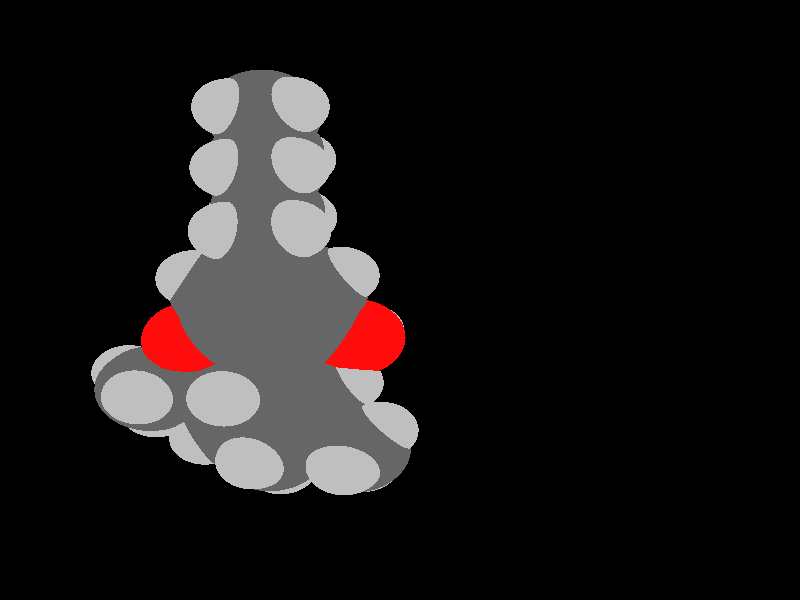 global_settings {
	ambient_light rgb <0.200000002980232, 0.200000002980232, 0.200000002980232>
	max_trace_level 15
}

background { color rgb <0,0,0> }

camera {
	perspective
	location <4.03035666608032, -11.6563645045872, 30.4930059854949>
	angle 40
	up <0.995504288556445, 0.032744818998703, -0.0888762527026704>
	right <0.0105620981314346, -0.970865703790937, -0.239391368444208> * 1
	direction <-0.0941257326600367, 0.237376414227006, -0.966846825727809> }

light_source {
	<71.2819356939319, -88.3767958414204, 63.586181081184>
	color rgb <1, 1, 1>
	fade_distance 178.332257317626
	fade_power 0
	spotlight
	area_light <20, 0, 0>, <0, 0, 20>, 20, 20
	circular
	orient
	point_at <-71.2819356939319, 88.3767958414204, -63.586181081184>
}

light_source {
	<57.1858446473407, 81.8814480672886, -31.5758386006139>
	color rgb <0.300000011920929, 0.300000011920929, 0.300000011920929> shadowless
	fade_distance 178.332257317626
	fade_power 0
	parallel
	point_at <-57.1858446473407, -81.8814480672886, 31.5758386006139>
}

#default {
	finish {ambient 0.5 diffuse 1 specular 0.2 roughness .01 metallic 1}
}

union {
cylinder {
	<-2.075, -0.289, -0.506>, 	<-1.3575, -0.308, -0.292>, 0.075
	pigment { rgbt <0.400000005960464, 0.400000005960464, 0.400000005960464, 0> }
}
cylinder {
	<-1.3575, -0.308, -0.292>, 	<-0.64, -0.327, -0.078>, 0.075
	pigment { rgbt <0.400000005960464, 0.400000005960464, 0.400000005960464, 0> }
}
cylinder {
	<-2.075, -0.289, -0.506>, 	<-2.4245, 0.2915, -0.149>, 0.075
	pigment { rgbt <0.400000005960464, 0.400000005960464, 0.400000005960464, 0> }
}
cylinder {
	<-2.4245, 0.2915, -0.149>, 	<-2.774, 0.872, 0.208>, 0.075
	pigment { rgbt <0.400000005960464, 0.400000005960464, 0.400000005960464, 0> }
}
cylinder {
	<-2.075, -0.289, -0.506>, 	<-2.4495, -0.9215, -0.3755>, 0.075
	pigment { rgbt <0.400000005960464, 0.400000005960464, 0.400000005960464, 0> }
}
cylinder {
	<-2.4495, -0.9215, -0.3755>, 	<-2.824, -1.554, -0.245>, 0.075
	pigment { rgbt <0.400000005960464, 0.400000005960464, 0.400000005960464, 0> }
}
cylinder {
	<-2.075, -0.289, -0.506>, 	<-2.0945664426981, -0.172824246480028, -1.16208728172069>, 0.075
	pigment { rgbt <0.400000005960464, 0.400000005960464, 0.400000005960464, 0> }
}
cylinder {
	<-2.0945664426981, -0.172824246480028, -1.16208728172069>, 	<-2.107, -0.099, -1.579>, 0.075
	pigment { rgbt <0.75, 0.75, 0.75, 0> }
}
cylinder {
	<-2.774, 0.872, 0.208>, 	<-2.3815, 1.5085, 0.056>, 0.075
	pigment { rgbt <0.400000005960464, 0.400000005960464, 0.400000005960464, 0> }
}
cylinder {
	<-2.3815, 1.5085, 0.056>, 	<-1.989, 2.145, -0.096>, 0.075
	pigment { rgbt <0.400000005960464, 0.400000005960464, 0.400000005960464, 0> }
}
cylinder {
	<-2.774, 0.872, 0.208>, 	<-3.494, 0.8995, -0.042>, 0.075
	pigment { rgbt <0.400000005960464, 0.400000005960464, 0.400000005960464, 0> }
}
cylinder {
	<-3.494, 0.8995, -0.042>, 	<-4.214, 0.927, -0.292>, 0.075
	pigment { rgbt <0.400000005960464, 0.400000005960464, 0.400000005960464, 0> }
}
cylinder {
	<-2.774, 0.872, 0.208>, 	<-2.77216558704168, 0.761935222500755, 0.865331310064937>, 0.075
	pigment { rgbt <0.400000005960464, 0.400000005960464, 0.400000005960464, 0> }
}
cylinder {
	<-2.77216558704168, 0.761935222500755, 0.865331310064937>, 	<-2.771, 0.692, 1.283>, 0.075
	pigment { rgbt <0.75, 0.75, 0.75, 0> }
}
cylinder {
	<1.31323405699857, 0.896262623110123, 0.769905090798629>, 	<0.644234056998566, 0.918762623110123, 0.578405090798629>, 0.075
	pigment { rgbt <0.400000005960464, 0.400000005960464, 0.400000005960464, 0> }
}
cylinder {
	<1.30276594300143, 0.671737376889877, 0.780094909201371>, 	<0.633765943001434, 0.694237376889877, 0.588594909201371>, 0.075
	pigment { rgbt <0.400000005960464, 0.400000005960464, 0.400000005960464, 0> }
}
cylinder {
	<0.644234056998566, 0.918762623110123, 0.578405090798629>, 	<-0.0247659430014344, 0.941262623110123, 0.386905090798629>, 0.075
	pigment { rgbt <0.400000005960464, 0.400000005960464, 0.400000005960464, 0> }
}
cylinder {
	<0.633765943001434, 0.694237376889877, 0.588594909201371>, 	<-0.0352340569985656, 0.716737376889877, 0.397094909201371>, 0.075
	pigment { rgbt <0.400000005960464, 0.400000005960464, 0.400000005960464, 0> }
}
cylinder {
	<1.308, 0.784, 0.775>, 	<1.6635, 0.1945, 0.7365>, 0.075
	pigment { rgbt <0.400000005960464, 0.400000005960464, 0.400000005960464, 0> }
}
cylinder {
	<1.6635, 0.1945, 0.7365>, 	<2.019, -0.395, 0.698>, 0.075
	pigment { rgbt <0.400000005960464, 0.400000005960464, 0.400000005960464, 0> }
}
cylinder {
	<1.308, 0.784, 0.775>, 	<1.60442683712648, 1.33275711996968, 0.996095223559214>, 0.075
	pigment { rgbt <0.400000005960464, 0.400000005960464, 0.400000005960464, 0> }
}
cylinder {
	<1.60442683712648, 1.33275711996968, 0.996095223559214>, 	<1.792, 1.68, 1.136>, 0.075
	pigment { rgbt <0.75, 0.75, 0.75, 0> }
}
cylinder {
	<1.409, -1.545, 0.236>, 	<0.7435, -1.528, 0.042>, 0.075
	pigment { rgbt <0.400000005960464, 0.400000005960464, 0.400000005960464, 0> }
}
cylinder {
	<0.7435, -1.528, 0.042>, 	<0.078, -1.511, -0.152>, 0.075
	pigment { rgbt <0.400000005960464, 0.400000005960464, 0.400000005960464, 0> }
}
cylinder {
	<1.50802786239748, -1.59834419428154, 0.238032093855648>, 	<1.81302786239748, -1.02334419428154, 0.469032093855648>, 0.075
	pigment { rgbt <0.400000005960464, 0.400000005960464, 0.400000005960464, 0> }
}
cylinder {
	<1.30997213760252, -1.49165580571846, 0.233967906144352>, 	<1.61497213760252, -0.916655805718457, 0.464967906144352>, 0.075
	pigment { rgbt <0.400000005960464, 0.400000005960464, 0.400000005960464, 0> }
}
cylinder {
	<1.81302786239748, -1.02334419428154, 0.469032093855648>, 	<2.11802786239748, -0.448344194281543, 0.700032093855648>, 0.075
	pigment { rgbt <0.400000005960464, 0.400000005960464, 0.400000005960464, 0> }
}
cylinder {
	<1.61497213760252, -0.916655805718457, 0.464967906144352>, 	<1.91997213760252, -0.341655805718457, 0.695967906144352>, 0.075
	pigment { rgbt <0.400000005960464, 0.400000005960464, 0.400000005960464, 0> }
}
cylinder {
	<1.409, -1.545, 0.236>, 	<1.75076808534403, -2.11032606231638, 0.200475718727682>, 0.075
	pigment { rgbt <0.400000005960464, 0.400000005960464, 0.400000005960464, 0> }
}
cylinder {
	<1.75076808534403, -2.11032606231638, 0.200475718727682>, 	<1.967, -2.468, 0.178>, 0.075
	pigment { rgbt <0.75, 0.75, 0.75, 0> }
}
cylinder {
	<3.466, -0.429, 1.119>, 	<2.7425, -0.412, 0.9085>, 0.075
	pigment { rgbt <0.400000005960464, 0.400000005960464, 0.400000005960464, 0> }
}
cylinder {
	<2.7425, -0.412, 0.9085>, 	<2.019, -0.395, 0.698>, 0.075
	pigment { rgbt <0.400000005960464, 0.400000005960464, 0.400000005960464, 0> }
}
cylinder {
	<3.466, -0.429, 1.119>, 	<3.9105, -0.27, 0.517>, 0.075
	pigment { rgbt <0.400000005960464, 0.400000005960464, 0.400000005960464, 0> }
}
cylinder {
	<3.9105, -0.27, 0.517>, 	<4.355, -0.111, -0.085>, 0.075
	pigment { rgbt <0.400000005960464, 0.400000005960464, 0.400000005960464, 0> }
}
cylinder {
	<3.466, -0.429, 1.119>, 	<3.56872086296765, 0.0240723777323141, 1.59714115976609>, 0.075
	pigment { rgbt <0.400000005960464, 0.400000005960464, 0.400000005960464, 0> }
}
cylinder {
	<3.56872086296765, 0.0240723777323141, 1.59714115976609>, 	<3.634, 0.312, 1.901>, 0.075
	pigment { rgbt <0.75, 0.75, 0.75, 0> }
}
cylinder {
	<3.466, -0.429, 1.119>, 	<3.61579642568086, -1.03552267051188, 1.35194872728329>, 0.075
	pigment { rgbt <0.400000005960464, 0.400000005960464, 0.400000005960464, 0> }
}
cylinder {
	<3.61579642568086, -1.03552267051188, 1.35194872728329>, 	<3.711, -1.421, 1.5>, 0.075
	pigment { rgbt <0.75, 0.75, 0.75, 0> }
}
cylinder {
	<4.355, -0.111, -0.085>, 	<5.0895, -0.128, 0.129>, 0.075
	pigment { rgbt <0.400000005960464, 0.400000005960464, 0.400000005960464, 0> }
}
cylinder {
	<5.0895, -0.128, 0.129>, 	<5.824, -0.145, 0.343>, 0.075
	pigment { rgbt <0.400000005960464, 0.400000005960464, 0.400000005960464, 0> }
}
cylinder {
	<4.355, -0.111, -0.085>, 	<4.20519483664644, 0.495558049170344, -0.317350865609608>, 0.075
	pigment { rgbt <0.400000005960464, 0.400000005960464, 0.400000005960464, 0> }
}
cylinder {
	<4.20519483664644, 0.495558049170344, -0.317350865609608>, 	<4.11, 0.881, -0.465>, 0.075
	pigment { rgbt <0.75, 0.75, 0.75, 0> }
}
cylinder {
	<4.355, -0.111, -0.085>, 	<4.25226681835863, -0.564126711882464, -0.562586993225647>, 0.075
	pigment { rgbt <0.400000005960464, 0.400000005960464, 0.400000005960464, 0> }
}
cylinder {
	<4.25226681835863, -0.564126711882464, -0.562586993225647>, 	<4.187, -0.852, -0.866>, 0.075
	pigment { rgbt <0.75, 0.75, 0.75, 0> }
}
cylinder {
	<5.824, -0.145, 0.343>, 	<6.2685, 0.0135, -0.259>, 0.075
	pigment { rgbt <0.400000005960464, 0.400000005960464, 0.400000005960464, 0> }
}
cylinder {
	<6.2685, 0.0135, -0.259>, 	<6.713, 0.172, -0.861>, 0.075
	pigment { rgbt <0.400000005960464, 0.400000005960464, 0.400000005960464, 0> }
}
cylinder {
	<5.824, -0.145, 0.343>, 	<5.97319930981745, -0.751580800569292, 0.575359580863237>, 0.075
	pigment { rgbt <0.400000005960464, 0.400000005960464, 0.400000005960464, 0> }
}
cylinder {
	<5.97319930981745, -0.751580800569292, 0.575359580863237>, 	<6.068, -1.137, 0.723>, 0.075
	pigment { rgbt <0.75, 0.75, 0.75, 0> }
}
cylinder {
	<5.824, -0.145, 0.343>, 	<5.92673318164137, 0.308126711882464, 0.820586993225647>, 0.075
	pigment { rgbt <0.400000005960464, 0.400000005960464, 0.400000005960464, 0> }
}
cylinder {
	<5.92673318164137, 0.308126711882464, 0.820586993225647>, 	<5.992, 0.596, 1.124>, 0.075
	pigment { rgbt <0.75, 0.75, 0.75, 0> }
}
cylinder {
	<6.713, 0.172, -0.861>, 	<7.447, 0.155, -0.6475>, 0.075
	pigment { rgbt <0.400000005960464, 0.400000005960464, 0.400000005960464, 0> }
}
cylinder {
	<7.447, 0.155, -0.6475>, 	<8.181, 0.138, -0.434>, 0.075
	pigment { rgbt <0.400000005960464, 0.400000005960464, 0.400000005960464, 0> }
}
cylinder {
	<6.713, 0.172, -0.861>, 	<6.56320357431914, 0.778522670511882, -1.09394872728329>, 0.075
	pigment { rgbt <0.400000005960464, 0.400000005960464, 0.400000005960464, 0> }
}
cylinder {
	<6.56320357431914, 0.778522670511882, -1.09394872728329>, 	<6.468, 1.164, -1.242>, 0.075
	pigment { rgbt <0.75, 0.75, 0.75, 0> }
}
cylinder {
	<6.713, 0.172, -0.861>, 	<6.60967037197336, -0.281060676732179, -1.33912881134219>, 0.075
	pigment { rgbt <0.400000005960464, 0.400000005960464, 0.400000005960464, 0> }
}
cylinder {
	<6.60967037197336, -0.281060676732179, -1.33912881134219>, 	<6.544, -0.569, -1.643>, 0.075
	pigment { rgbt <0.75, 0.75, 0.75, 0> }
}
cylinder {
	<-2.71, 3.354, 0.503>, 	<-2.3495, 2.7495, 0.2035>, 0.075
	pigment { rgbt <0.400000005960464, 0.400000005960464, 0.400000005960464, 0> }
}
cylinder {
	<-2.3495, 2.7495, 0.2035>, 	<-1.989, 2.145, -0.096>, 0.075
	pigment { rgbt <0.400000005960464, 0.400000005960464, 0.400000005960464, 0> }
}
cylinder {
	<-2.71, 3.354, 0.503>, 	<-3.31960239762692, 3.40291493662001, 0.237636468836425>, 0.075
	pigment { rgbt <0.400000005960464, 0.400000005960464, 0.400000005960464, 0> }
}
cylinder {
	<-3.31960239762692, 3.40291493662001, 0.237636468836425>, 	<-3.707, 3.434, 0.069>, 0.075
	pigment { rgbt <0.75, 0.75, 0.75, 0> }
}
cylinder {
	<-2.71, 3.354, 0.503>, 	<-2.36394875134576, 3.90792655703312, 0.368492447519552>, 0.075
	pigment { rgbt <0.400000005960464, 0.400000005960464, 0.400000005960464, 0> }
}
cylinder {
	<-2.36394875134576, 3.90792655703312, 0.368492447519552>, 	<-2.144, 4.26, 0.283>, 0.075
	pigment { rgbt <0.75, 0.75, 0.75, 0> }
}
cylinder {
	<-2.71, 3.354, 0.503>, 	<-2.76013882870808, 3.27818030780729, 1.16336506103327>, 0.075
	pigment { rgbt <0.400000005960464, 0.400000005960464, 0.400000005960464, 0> }
}
cylinder {
	<-2.76013882870808, 3.27818030780729, 1.16336506103327>, 	<-2.792, 3.23, 1.583>, 0.075
	pigment { rgbt <0.75, 0.75, 0.75, 0> }
}
cylinder {
	<-1.85, 2.32, -1.609>, 	<-1.9195, 2.2325, -0.8525>, 0.075
	pigment { rgbt <0.400000005960464, 0.400000005960464, 0.400000005960464, 0> }
}
cylinder {
	<-1.9195, 2.2325, -0.8525>, 	<-1.989, 2.145, -0.096>, 0.075
	pigment { rgbt <0.400000005960464, 0.400000005960464, 0.400000005960464, 0> }
}
cylinder {
	<-1.85, 2.32, -1.609>, 	<-1.52774749546945, 1.79595750212014, -1.86521214307078>, 0.075
	pigment { rgbt <0.400000005960464, 0.400000005960464, 0.400000005960464, 0> }
}
cylinder {
	<-1.52774749546945, 1.79595750212014, -1.86521214307078>, 	<-1.323, 1.463, -2.028>, 0.075
	pigment { rgbt <0.75, 0.75, 0.75, 0> }
}
cylinder {
	<-1.85, 2.32, -1.609>, 	<-1.50694655623454, 2.87646815298853, -1.73802723107756>, 0.075
	pigment { rgbt <0.400000005960464, 0.400000005960464, 0.400000005960464, 0> }
}
cylinder {
	<-1.50694655623454, 2.87646815298853, -1.73802723107756>, 	<-1.289, 3.23, -1.82>, 0.075
	pigment { rgbt <0.75, 0.75, 0.75, 0> }
}
cylinder {
	<-1.85, 2.32, -1.609>, 	<-2.45588735771263, 2.36402007038881, -1.88412543993006>, 0.075
	pigment { rgbt <0.400000005960464, 0.400000005960464, 0.400000005960464, 0> }
}
cylinder {
	<-2.45588735771263, 2.36402007038881, -1.88412543993006>, 	<-2.841, 2.392, -2.059>, 0.075
	pigment { rgbt <0.75, 0.75, 0.75, 0> }
}
cylinder {
	<-4.753, -2.885, 0.283>, 	<-4.4205, -2.2175, 0.1745>, 0.075
	pigment { rgbt <0.400000005960464, 0.400000005960464, 0.400000005960464, 0> }
}
cylinder {
	<-4.4205, -2.2175, 0.1745>, 	<-4.088, -1.55, 0.066>, 0.075
	pigment { rgbt <0.400000005960464, 0.400000005960464, 0.400000005960464, 0> }
}
cylinder {
	<-4.753, -2.885, 0.283>, 	<-4.30730988842472, -3.37287477234166, 0.192516959515581>, 0.075
	pigment { rgbt <0.400000005960464, 0.400000005960464, 0.400000005960464, 0> }
}
cylinder {
	<-4.30730988842472, -3.37287477234166, 0.192516959515581>, 	<-4.024, -3.683, 0.135>, 0.075
	pigment { rgbt <0.75, 0.75, 0.75, 0> }
}
cylinder {
	<-4.753, -2.885, 0.283>, 	<-5.25255033911579, -2.95776192209887, -0.152348643146198>, 0.075
	pigment { rgbt <0.400000005960464, 0.400000005960464, 0.400000005960464, 0> }
}
cylinder {
	<-5.25255033911579, -2.95776192209887, -0.152348643146198>, 	<-5.57, -3.004, -0.429>, 0.075
	pigment { rgbt <0.75, 0.75, 0.75, 0> }
}
cylinder {
	<-4.753, -2.885, 0.283>, 	<-4.99272691006595, -2.91557741199821, 0.903721463563614>, 0.075
	pigment { rgbt <0.400000005960464, 0.400000005960464, 0.400000005960464, 0> }
}
cylinder {
	<-4.99272691006595, -2.91557741199821, 0.903721463563614>, 	<-5.145, -2.935, 1.298>, 0.075
	pigment { rgbt <0.75, 0.75, 0.75, 0> }
}
cylinder {
	<8.181, 0.138, -0.434>, 	<8.33079642568086, -0.468522670511882, -0.201051272716707>, 0.075
	pigment { rgbt <0.400000005960464, 0.400000005960464, 0.400000005960464, 0> }
}
cylinder {
	<8.33079642568086, -0.468522670511882, -0.201051272716707>, 	<8.426, -0.854, -0.053>, 0.075
	pigment { rgbt <0.75, 0.75, 0.75, 0> }
}
cylinder {
	<8.181, 0.138, -0.434>, 	<8.28432962802664, 0.591060676732179, 0.0441288113421913>, 0.075
	pigment { rgbt <0.400000005960464, 0.400000005960464, 0.400000005960464, 0> }
}
cylinder {
	<8.28432962802664, 0.591060676732179, 0.0441288113421913>, 	<8.35, 0.879, 0.348>, 0.075
	pigment { rgbt <0.75, 0.75, 0.75, 0> }
}
cylinder {
	<8.181, 0.138, -0.434>, 	<8.56863806856455, 0.276180131696513, -0.958595367237203>, 0.075
	pigment { rgbt <0.400000005960464, 0.400000005960464, 0.400000005960464, 0> }
}
cylinder {
	<8.56863806856455, 0.276180131696513, -0.958595367237203>, 	<8.815, 0.364, -1.292>, 0.075
	pigment { rgbt <0.75, 0.75, 0.75, 0> }
}
cylinder {
	<-0.386, -2.808, -1.55>, 	<-0.441510664022395, -2.74042180032056, -1.17107938036887>, 0.075
	pigment { rgbt <0.75, 0.75, 0.75, 0> }
}
cylinder {
	<-0.441510664022395, -2.74042180032056, -1.17107938036887>, 	<-0.524, -2.64, -0.608>, 0.075
	pigment { rgbt <1, 0.0500000007450581, 0.0500000007450581, 0> }
}
cylinder {
	<0.174076514061219, -1.45254923929226, -0.155010318675867>, 	<-0.184923485938781, -0.860549239292255, -0.118010318675867>, 0.075
	pigment { rgbt <0.400000005960464, 0.400000005960464, 0.400000005960464, 0> }
}
cylinder {
	<-0.0180765140612194, -1.56945076070774, -0.148989681324133>, 	<-0.377076514061219, -0.977450760707745, -0.111989681324133>, 0.075
	pigment { rgbt <0.400000005960464, 0.400000005960464, 0.400000005960464, 0> }
}
cylinder {
	<-0.184923485938781, -0.860549239292255, -0.118010318675867>, 	<-0.543923485938781, -0.268549239292255, -0.0810103186758667>, 0.075
	pigment { rgbt <0.400000005960464, 0.400000005960464, 0.400000005960464, 0> }
}
cylinder {
	<-0.377076514061219, -0.977450760707745, -0.111989681324133>, 	<-0.736076514061219, -0.385450760707745, -0.0749896813241333>, 0.075
	pigment { rgbt <0.400000005960464, 0.400000005960464, 0.400000005960464, 0> }
}
cylinder {
	<0.078, -1.511, -0.152>, 	<-0.234966421781351, -2.09794201028429, -0.389064266332718>, 0.075
	pigment { rgbt <0.400000005960464, 0.400000005960464, 0.400000005960464, 0> }
}
cylinder {
	<-0.234966421781351, -2.09794201028429, -0.389064266332718>, 	<-0.524, -2.64, -0.608>, 0.075
	pigment { rgbt <1, 0.0500000007450581, 0.0500000007450581, 0> }
}
cylinder {
	<-4.214, 0.927, -0.292>, 	<-4.574, 0.3015, -0.0335>, 0.075
	pigment { rgbt <0.400000005960464, 0.400000005960464, 0.400000005960464, 0> }
}
cylinder {
	<-4.574, 0.3015, -0.0335>, 	<-4.934, -0.324, 0.225>, 0.075
	pigment { rgbt <0.400000005960464, 0.400000005960464, 0.400000005960464, 0> }
}
cylinder {
	<-4.214, 0.927, -0.292>, 	<-4.22195023591677, 0.933727122698801, -0.957985147181323>, 0.075
	pigment { rgbt <0.400000005960464, 0.400000005960464, 0.400000005960464, 0> }
}
cylinder {
	<-4.22195023591677, 0.933727122698801, -0.957985147181323>, 	<-4.227, 0.938, -1.381>, 0.075
	pigment { rgbt <0.75, 0.75, 0.75, 0> }
}
cylinder {
	<-4.214, 0.927, -0.292>, 	<-4.51422055625082, 1.47363376229783, -0.0565928428583183>, 0.075
	pigment { rgbt <0.400000005960464, 0.400000005960464, 0.400000005960464, 0> }
}
cylinder {
	<-4.51422055625082, 1.47363376229783, -0.0565928428583183>, 	<-4.705, 1.821, 0.093>, 0.075
	pigment { rgbt <0.75, 0.75, 0.75, 0> }
}
cylinder {
	<-4.934, -0.324, 0.225>, 	<-4.511, -0.937, 0.1455>, 0.075
	pigment { rgbt <0.400000005960464, 0.400000005960464, 0.400000005960464, 0> }
}
cylinder {
	<-4.511, -0.937, 0.1455>, 	<-4.088, -1.55, 0.066>, 0.075
	pigment { rgbt <0.400000005960464, 0.400000005960464, 0.400000005960464, 0> }
}
cylinder {
	<-4.934, -0.324, 0.225>, 	<-5.50139774018372, -0.405318857159951, -0.11556092810596>, 0.075
	pigment { rgbt <0.400000005960464, 0.400000005960464, 0.400000005960464, 0> }
}
cylinder {
	<-5.50139774018372, -0.405318857159951, -0.11556092810596>, 	<-5.862, -0.457, -0.332>, 0.075
	pigment { rgbt <0.75, 0.75, 0.75, 0> }
}
cylinder {
	<-4.934, -0.324, 0.225>, 	<-5.07829583366412, -0.241457891759929, 0.870662713344554>, 0.075
	pigment { rgbt <0.400000005960464, 0.400000005960464, 0.400000005960464, 0> }
}
cylinder {
	<-5.07829583366412, -0.241457891759929, 0.870662713344554>, 	<-5.17, -0.189, 1.281>, 0.075
	pigment { rgbt <0.75, 0.75, 0.75, 0> }
}
cylinder {
	<-4.08710651467686, -1.66238183805459, 0.0710768257256155>, 	<-3.45510651467686, -1.66438183805459, -0.0844231742743845>, 0.075
	pigment { rgbt <0.400000005960464, 0.400000005960464, 0.400000005960464, 0> }
}
cylinder {
	<-4.08889348532314, -1.43761816194541, 0.0609231742743845>, 	<-3.45689348532314, -1.43961816194541, -0.0945768257256155>, 0.075
	pigment { rgbt <0.400000005960464, 0.400000005960464, 0.400000005960464, 0> }
}
cylinder {
	<-3.45510651467686, -1.66438183805459, -0.0844231742743845>, 	<-2.82310651467686, -1.66638183805459, -0.239923174274385>, 0.075
	pigment { rgbt <0.400000005960464, 0.400000005960464, 0.400000005960464, 0> }
}
cylinder {
	<-3.45689348532314, -1.43961816194541, -0.0945768257256155>, 	<-2.82489348532314, -1.44161816194541, -0.250076825725615>, 0.075
	pigment { rgbt <0.400000005960464, 0.400000005960464, 0.400000005960464, 0> }
}
cylinder {
	<-0.64, -0.327, -0.078>, 	<-0.335, 0.251, 0.157>, 0.075
	pigment { rgbt <0.400000005960464, 0.400000005960464, 0.400000005960464, 0> }
}
cylinder {
	<-0.335, 0.251, 0.157>, 	<-0.03, 0.829, 0.392>, 0.075
	pigment { rgbt <0.400000005960464, 0.400000005960464, 0.400000005960464, 0> }
}
cylinder {
	<-0.03, 0.829, 0.392>, 	<-0.374684552098064, 1.44246571866624, 0.447627823641769>, 0.075
	pigment { rgbt <0.400000005960464, 0.400000005960464, 0.400000005960464, 0> }
}
cylinder {
	<-0.374684552098064, 1.44246571866624, 0.447627823641769>, 	<-0.693, 2.009, 0.499>, 0.075
	pigment { rgbt <1, 0.0500000007450581, 0.0500000007450581, 0> }
}
cylinder {
	<-0.693, 2.009, 0.499>, 	<-1.31657325547002, 2.07443669964809, 0.212714439039611>, 0.075
	pigment { rgbt <1, 0.0500000007450581, 0.0500000007450581, 0> }
}
cylinder {
	<-1.31657325547002, 2.07443669964809, 0.212714439039611>, 	<-1.989, 2.145, -0.096>, 0.075
	pigment { rgbt <0.400000005960464, 0.400000005960464, 0.400000005960464, 0> }
}
cylinder {
	<-2.824, -1.554, -0.245>, 	<-2.50491454131542, -2.1321510038354, -0.287871366809828>, 0.075
	pigment { rgbt <0.400000005960464, 0.400000005960464, 0.400000005960464, 0> }
}
cylinder {
	<-2.50491454131542, -2.1321510038354, -0.287871366809828>, 	<-2.303, -2.498, -0.315>, 0.075
	pigment { rgbt <0.75, 0.75, 0.75, 0> }
}
sphere {
	<-2.075, -0.289, -0.506>, 0.4104
	pigment { rgbt <0.400000005960464, 0.400000005960464, 0.400000005960464,0> }
}
sphere {
	<-2.774, 0.872, 0.208>, 0.4104
	pigment { rgbt <0.400000005960464, 0.400000005960464, 0.400000005960464,0> }
}
sphere {
	<1.308, 0.784, 0.775>, 0.4104
	pigment { rgbt <0.400000005960464, 0.400000005960464, 0.400000005960464,0> }
}
sphere {
	<1.409, -1.545, 0.236>, 0.4104
	pigment { rgbt <0.400000005960464, 0.400000005960464, 0.400000005960464,0> }
}
sphere {
	<3.466, -0.429, 1.119>, 0.4104
	pigment { rgbt <0.400000005960464, 0.400000005960464, 0.400000005960464,0> }
}
sphere {
	<4.355, -0.111, -0.085>, 0.4104
	pigment { rgbt <0.400000005960464, 0.400000005960464, 0.400000005960464,0> }
}
sphere {
	<5.824, -0.145, 0.343>, 0.4104
	pigment { rgbt <0.400000005960464, 0.400000005960464, 0.400000005960464,0> }
}
sphere {
	<6.713, 0.172, -0.861>, 0.4104
	pigment { rgbt <0.400000005960464, 0.400000005960464, 0.400000005960464,0> }
}
sphere {
	<-2.71, 3.354, 0.503>, 0.4104
	pigment { rgbt <0.400000005960464, 0.400000005960464, 0.400000005960464,0> }
}
sphere {
	<-1.85, 2.32, -1.609>, 0.4104
	pigment { rgbt <0.400000005960464, 0.400000005960464, 0.400000005960464,0> }
}
sphere {
	<-4.753, -2.885, 0.283>, 0.4104
	pigment { rgbt <0.400000005960464, 0.400000005960464, 0.400000005960464,0> }
}
sphere {
	<8.181, 0.138, -0.434>, 0.4104
	pigment { rgbt <0.400000005960464, 0.400000005960464, 0.400000005960464,0> }
}
sphere {
	<-0.386, -2.808, -1.55>, 0.1674
	pigment { rgbt <0.75, 0.75, 0.75,0> }
}
sphere {
	<0.078, -1.511, -0.152>, 0.4104
	pigment { rgbt <0.400000005960464, 0.400000005960464, 0.400000005960464,0> }
}
sphere {
	<2.019, -0.395, 0.698>, 0.4104
	pigment { rgbt <0.400000005960464, 0.400000005960464, 0.400000005960464,0> }
}
sphere {
	<-4.214, 0.927, -0.292>, 0.4104
	pigment { rgbt <0.400000005960464, 0.400000005960464, 0.400000005960464,0> }
}
sphere {
	<-4.934, -0.324, 0.225>, 0.4104
	pigment { rgbt <0.400000005960464, 0.400000005960464, 0.400000005960464,0> }
}
sphere {
	<-0.524, -2.64, -0.608>, 0.3564
	pigment { rgbt <1, 0.0500000007450581, 0.0500000007450581,0> }
}
sphere {
	<-4.088, -1.55, 0.066>, 0.4104
	pigment { rgbt <0.400000005960464, 0.400000005960464, 0.400000005960464,0> }
}
sphere {
	<-0.64, -0.327, -0.078>, 0.4104
	pigment { rgbt <0.400000005960464, 0.400000005960464, 0.400000005960464,0> }
}
sphere {
	<-0.03, 0.829, 0.392>, 0.4104
	pigment { rgbt <0.400000005960464, 0.400000005960464, 0.400000005960464,0> }
}
sphere {
	<-0.693, 2.009, 0.499>, 0.3564
	pigment { rgbt <1, 0.0500000007450581, 0.0500000007450581,0> }
}
sphere {
	<-2.824, -1.554, -0.245>, 0.4104
	pigment { rgbt <0.400000005960464, 0.400000005960464, 0.400000005960464,0> }
}
sphere {
	<-1.989, 2.145, -0.096>, 0.4104
	pigment { rgbt <0.400000005960464, 0.400000005960464, 0.400000005960464,0> }
}
sphere {
	<-2.107, -0.099, -1.579>, 0.1674
	pigment { rgbt <0.75, 0.75, 0.75,0> }
}
sphere {
	<-2.771, 0.692, 1.283>, 0.1674
	pigment { rgbt <0.75, 0.75, 0.75,0> }
}
sphere {
	<-2.303, -2.498, -0.315>, 0.1674
	pigment { rgbt <0.75, 0.75, 0.75,0> }
}
sphere {
	<-4.227, 0.938, -1.381>, 0.1674
	pigment { rgbt <0.75, 0.75, 0.75,0> }
}
sphere {
	<-4.705, 1.821, 0.093>, 0.1674
	pigment { rgbt <0.75, 0.75, 0.75,0> }
}
sphere {
	<1.792, 1.68, 1.136>, 0.1674
	pigment { rgbt <0.75, 0.75, 0.75,0> }
}
sphere {
	<1.967, -2.468, 0.178>, 0.1674
	pigment { rgbt <0.75, 0.75, 0.75,0> }
}
sphere {
	<-3.707, 3.434, 0.069>, 0.1674
	pigment { rgbt <0.75, 0.75, 0.75,0> }
}
sphere {
	<-2.144, 4.26, 0.283>, 0.1674
	pigment { rgbt <0.75, 0.75, 0.75,0> }
}
sphere {
	<-2.792, 3.23, 1.583>, 0.1674
	pigment { rgbt <0.75, 0.75, 0.75,0> }
}
sphere {
	<-1.323, 1.463, -2.028>, 0.1674
	pigment { rgbt <0.75, 0.75, 0.75,0> }
}
sphere {
	<-1.289, 3.23, -1.82>, 0.1674
	pigment { rgbt <0.75, 0.75, 0.75,0> }
}
sphere {
	<-2.841, 2.392, -2.059>, 0.1674
	pigment { rgbt <0.75, 0.75, 0.75,0> }
}
sphere {
	<-5.862, -0.457, -0.332>, 0.1674
	pigment { rgbt <0.75, 0.75, 0.75,0> }
}
sphere {
	<-5.17, -0.189, 1.281>, 0.1674
	pigment { rgbt <0.75, 0.75, 0.75,0> }
}
sphere {
	<-4.024, -3.683, 0.135>, 0.1674
	pigment { rgbt <0.75, 0.75, 0.75,0> }
}
sphere {
	<-5.57, -3.004, -0.429>, 0.1674
	pigment { rgbt <0.75, 0.75, 0.75,0> }
}
sphere {
	<-5.145, -2.935, 1.298>, 0.1674
	pigment { rgbt <0.75, 0.75, 0.75,0> }
}
sphere {
	<3.634, 0.312, 1.901>, 0.1674
	pigment { rgbt <0.75, 0.75, 0.75,0> }
}
sphere {
	<3.711, -1.421, 1.5>, 0.1674
	pigment { rgbt <0.75, 0.75, 0.75,0> }
}
sphere {
	<4.11, 0.881, -0.465>, 0.1674
	pigment { rgbt <0.75, 0.75, 0.75,0> }
}
sphere {
	<4.187, -0.852, -0.866>, 0.1674
	pigment { rgbt <0.75, 0.75, 0.75,0> }
}
sphere {
	<6.068, -1.137, 0.723>, 0.1674
	pigment { rgbt <0.75, 0.75, 0.75,0> }
}
sphere {
	<5.992, 0.596, 1.124>, 0.1674
	pigment { rgbt <0.75, 0.75, 0.75,0> }
}
sphere {
	<6.468, 1.164, -1.242>, 0.1674
	pigment { rgbt <0.75, 0.75, 0.75,0> }
}
sphere {
	<6.544, -0.569, -1.643>, 0.1674
	pigment { rgbt <0.75, 0.75, 0.75,0> }
}
sphere {
	<8.426, -0.854, -0.053>, 0.1674
	pigment { rgbt <0.75, 0.75, 0.75,0> }
}
sphere {
	<8.35, 0.879, 0.348>, 0.1674
	pigment { rgbt <0.75, 0.75, 0.75,0> }
}
sphere {
	<8.815, 0.364, -1.292>, 0.1674
	pigment { rgbt <0.75, 0.75, 0.75,0> }
}
}
merge {
}
union {
}
merge {
sphere {
	<-2.075, -0.289, -0.506>, 1.69983
	pigment { rgbt <0, 0, 0,0> }
}
sphere {
	<-2.774, 0.872, 0.208>, 1.69983
	pigment { rgbt <0, 0, 0,0> }
}
sphere {
	<1.308, 0.784, 0.775>, 1.69983
	pigment { rgbt <0, 0, 0,0> }
}
sphere {
	<1.409, -1.545, 0.236>, 1.69983
	pigment { rgbt <0, 0, 0,0> }
}
sphere {
	<3.466, -0.429, 1.119>, 1.69983
	pigment { rgbt <0, 0, 0,0> }
}
sphere {
	<4.355, -0.111, -0.085>, 1.69983
	pigment { rgbt <0, 0, 0,0> }
}
sphere {
	<5.824, -0.145, 0.343>, 1.69983
	pigment { rgbt <0, 0, 0,0> }
}
sphere {
	<6.713, 0.172, -0.861>, 1.69983
	pigment { rgbt <0, 0, 0,0> }
}
sphere {
	<-2.71, 3.354, 0.503>, 1.69983
	pigment { rgbt <0, 0, 0,0> }
}
sphere {
	<-1.85, 2.32, -1.609>, 1.69983
	pigment { rgbt <0, 0, 0,0> }
}
sphere {
	<-4.753, -2.885, 0.283>, 1.69983
	pigment { rgbt <0, 0, 0,0> }
}
sphere {
	<8.181, 0.138, -0.434>, 1.69983
	pigment { rgbt <0, 0, 0,0> }
}
sphere {
	<-0.386, -2.808, -1.55>, 1.09989
	pigment { rgbt <0, 0, 0,0> }
}
sphere {
	<0.078, -1.511, -0.152>, 1.69983
	pigment { rgbt <0, 0, 0,0> }
}
sphere {
	<2.019, -0.395, 0.698>, 1.69983
	pigment { rgbt <0, 0, 0,0> }
}
sphere {
	<-4.214, 0.927, -0.292>, 1.69983
	pigment { rgbt <0, 0, 0,0> }
}
sphere {
	<-4.934, -0.324, 0.225>, 1.69983
	pigment { rgbt <0, 0, 0,0> }
}
sphere {
	<-0.524, -2.64, -0.608>, 1.519848
	pigment { rgbt <0, 0, 0,0> }
}
sphere {
	<-4.088, -1.55, 0.066>, 1.69983
	pigment { rgbt <0, 0, 0,0> }
}
sphere {
	<-0.64, -0.327, -0.078>, 1.69983
	pigment { rgbt <0, 0, 0,0> }
}
sphere {
	<-0.03, 0.829, 0.392>, 1.69983
	pigment { rgbt <0, 0, 0,0> }
}
sphere {
	<-0.693, 2.009, 0.499>, 1.519848
	pigment { rgbt <0, 0, 0,0> }
}
sphere {
	<-2.824, -1.554, -0.245>, 1.69983
	pigment { rgbt <0, 0, 0,0> }
}
sphere {
	<-1.989, 2.145, -0.096>, 1.69983
	pigment { rgbt <0, 0, 0,0> }
}
sphere {
	<-2.107, -0.099, -1.579>, 1.09989
	pigment { rgbt <0, 0, 0,0> }
}
sphere {
	<-2.771, 0.692, 1.283>, 1.09989
	pigment { rgbt <0, 0, 0,0> }
}
sphere {
	<-2.303, -2.498, -0.315>, 1.09989
	pigment { rgbt <0, 0, 0,0> }
}
sphere {
	<-4.227, 0.938, -1.381>, 1.09989
	pigment { rgbt <0, 0, 0,0> }
}
sphere {
	<-4.705, 1.821, 0.093>, 1.09989
	pigment { rgbt <0, 0, 0,0> }
}
sphere {
	<1.792, 1.68, 1.136>, 1.09989
	pigment { rgbt <0, 0, 0,0> }
}
sphere {
	<1.967, -2.468, 0.178>, 1.09989
	pigment { rgbt <0, 0, 0,0> }
}
sphere {
	<-3.707, 3.434, 0.069>, 1.09989
	pigment { rgbt <0, 0, 0,0> }
}
sphere {
	<-2.144, 4.26, 0.283>, 1.09989
	pigment { rgbt <0, 0, 0,0> }
}
sphere {
	<-2.792, 3.23, 1.583>, 1.09989
	pigment { rgbt <0, 0, 0,0> }
}
sphere {
	<-1.323, 1.463, -2.028>, 1.09989
	pigment { rgbt <0, 0, 0,0> }
}
sphere {
	<-1.289, 3.23, -1.82>, 1.09989
	pigment { rgbt <0, 0, 0,0> }
}
sphere {
	<-2.841, 2.392, -2.059>, 1.09989
	pigment { rgbt <0, 0, 0,0> }
}
sphere {
	<-5.862, -0.457, -0.332>, 1.09989
	pigment { rgbt <0, 0, 0,0> }
}
sphere {
	<-5.17, -0.189, 1.281>, 1.09989
	pigment { rgbt <0, 0, 0,0> }
}
sphere {
	<-4.024, -3.683, 0.135>, 1.09989
	pigment { rgbt <0, 0, 0,0> }
}
sphere {
	<-5.57, -3.004, -0.429>, 1.09989
	pigment { rgbt <0, 0, 0,0> }
}
sphere {
	<-5.145, -2.935, 1.298>, 1.09989
	pigment { rgbt <0, 0, 0,0> }
}
sphere {
	<3.634, 0.312, 1.901>, 1.09989
	pigment { rgbt <0, 0, 0,0> }
}
sphere {
	<3.711, -1.421, 1.5>, 1.09989
	pigment { rgbt <0, 0, 0,0> }
}
sphere {
	<4.11, 0.881, -0.465>, 1.09989
	pigment { rgbt <0, 0, 0,0> }
}
sphere {
	<4.187, -0.852, -0.866>, 1.09989
	pigment { rgbt <0, 0, 0,0> }
}
sphere {
	<6.068, -1.137, 0.723>, 1.09989
	pigment { rgbt <0, 0, 0,0> }
}
sphere {
	<5.992, 0.596, 1.124>, 1.09989
	pigment { rgbt <0, 0, 0,0> }
}
sphere {
	<6.468, 1.164, -1.242>, 1.09989
	pigment { rgbt <0, 0, 0,0> }
}
sphere {
	<6.544, -0.569, -1.643>, 1.09989
	pigment { rgbt <0, 0, 0,0> }
}
sphere {
	<8.426, -0.854, -0.053>, 1.09989
	pigment { rgbt <0, 0, 0,0> }
}
sphere {
	<8.35, 0.879, 0.348>, 1.09989
	pigment { rgbt <0, 0, 0,0> }
}
sphere {
	<8.815, 0.364, -1.292>, 1.09989
	pigment { rgbt <0, 0, 0,0> }
}
sphere {
	<-2.075, -0.289, -0.506>, 1.7
	pigment { rgbt <0.400000005960464, 0.400000005960464, 0.400000005960464,0.350000023841858> }
}
sphere {
	<-2.774, 0.872, 0.208>, 1.7
	pigment { rgbt <0.400000005960464, 0.400000005960464, 0.400000005960464,0.350000023841858> }
}
sphere {
	<1.308, 0.784, 0.775>, 1.7
	pigment { rgbt <0.400000005960464, 0.400000005960464, 0.400000005960464,0.350000023841858> }
}
sphere {
	<1.409, -1.545, 0.236>, 1.7
	pigment { rgbt <0.400000005960464, 0.400000005960464, 0.400000005960464,0.350000023841858> }
}
sphere {
	<3.466, -0.429, 1.119>, 1.7
	pigment { rgbt <0.400000005960464, 0.400000005960464, 0.400000005960464,0.350000023841858> }
}
sphere {
	<4.355, -0.111, -0.085>, 1.7
	pigment { rgbt <0.400000005960464, 0.400000005960464, 0.400000005960464,0.350000023841858> }
}
sphere {
	<5.824, -0.145, 0.343>, 1.7
	pigment { rgbt <0.400000005960464, 0.400000005960464, 0.400000005960464,0.350000023841858> }
}
sphere {
	<6.713, 0.172, -0.861>, 1.7
	pigment { rgbt <0.400000005960464, 0.400000005960464, 0.400000005960464,0.350000023841858> }
}
sphere {
	<-2.71, 3.354, 0.503>, 1.7
	pigment { rgbt <0.400000005960464, 0.400000005960464, 0.400000005960464,0.350000023841858> }
}
sphere {
	<-1.85, 2.32, -1.609>, 1.7
	pigment { rgbt <0.400000005960464, 0.400000005960464, 0.400000005960464,0.350000023841858> }
}
sphere {
	<-4.753, -2.885, 0.283>, 1.7
	pigment { rgbt <0.400000005960464, 0.400000005960464, 0.400000005960464,0.350000023841858> }
}
sphere {
	<8.181, 0.138, -0.434>, 1.7
	pigment { rgbt <0.400000005960464, 0.400000005960464, 0.400000005960464,0.350000023841858> }
}
sphere {
	<-0.386, -2.808, -1.55>, 1.1
	pigment { rgbt <0.75, 0.75, 0.75,0.350000023841858> }
}
sphere {
	<0.078, -1.511, -0.152>, 1.7
	pigment { rgbt <0.400000005960464, 0.400000005960464, 0.400000005960464,0.350000023841858> }
}
sphere {
	<2.019, -0.395, 0.698>, 1.7
	pigment { rgbt <0.400000005960464, 0.400000005960464, 0.400000005960464,0.350000023841858> }
}
sphere {
	<-4.214, 0.927, -0.292>, 1.7
	pigment { rgbt <0.400000005960464, 0.400000005960464, 0.400000005960464,0.350000023841858> }
}
sphere {
	<-4.934, -0.324, 0.225>, 1.7
	pigment { rgbt <0.400000005960464, 0.400000005960464, 0.400000005960464,0.350000023841858> }
}
sphere {
	<-0.524, -2.64, -0.608>, 1.52
	pigment { rgbt <1, 0.0500000007450581, 0.0500000007450581,0.350000023841858> }
}
sphere {
	<-4.088, -1.55, 0.066>, 1.7
	pigment { rgbt <0.400000005960464, 0.400000005960464, 0.400000005960464,0.350000023841858> }
}
sphere {
	<-0.64, -0.327, -0.078>, 1.7
	pigment { rgbt <0.400000005960464, 0.400000005960464, 0.400000005960464,0.350000023841858> }
}
sphere {
	<-0.03, 0.829, 0.392>, 1.7
	pigment { rgbt <0.400000005960464, 0.400000005960464, 0.400000005960464,0.350000023841858> }
}
sphere {
	<-0.693, 2.009, 0.499>, 1.52
	pigment { rgbt <1, 0.0500000007450581, 0.0500000007450581,0.350000023841858> }
}
sphere {
	<-2.824, -1.554, -0.245>, 1.7
	pigment { rgbt <0.400000005960464, 0.400000005960464, 0.400000005960464,0.350000023841858> }
}
sphere {
	<-1.989, 2.145, -0.096>, 1.7
	pigment { rgbt <0.400000005960464, 0.400000005960464, 0.400000005960464,0.350000023841858> }
}
sphere {
	<-2.107, -0.099, -1.579>, 1.1
	pigment { rgbt <0.75, 0.75, 0.75,0.350000023841858> }
}
sphere {
	<-2.771, 0.692, 1.283>, 1.1
	pigment { rgbt <0.75, 0.75, 0.75,0.350000023841858> }
}
sphere {
	<-2.303, -2.498, -0.315>, 1.1
	pigment { rgbt <0.75, 0.75, 0.75,0.350000023841858> }
}
sphere {
	<-4.227, 0.938, -1.381>, 1.1
	pigment { rgbt <0.75, 0.75, 0.75,0.350000023841858> }
}
sphere {
	<-4.705, 1.821, 0.093>, 1.1
	pigment { rgbt <0.75, 0.75, 0.75,0.350000023841858> }
}
sphere {
	<1.792, 1.68, 1.136>, 1.1
	pigment { rgbt <0.75, 0.75, 0.75,0.350000023841858> }
}
sphere {
	<1.967, -2.468, 0.178>, 1.1
	pigment { rgbt <0.75, 0.75, 0.75,0.350000023841858> }
}
sphere {
	<-3.707, 3.434, 0.069>, 1.1
	pigment { rgbt <0.75, 0.75, 0.75,0.350000023841858> }
}
sphere {
	<-2.144, 4.26, 0.283>, 1.1
	pigment { rgbt <0.75, 0.75, 0.75,0.350000023841858> }
}
sphere {
	<-2.792, 3.23, 1.583>, 1.1
	pigment { rgbt <0.75, 0.75, 0.75,0.350000023841858> }
}
sphere {
	<-1.323, 1.463, -2.028>, 1.1
	pigment { rgbt <0.75, 0.75, 0.75,0.350000023841858> }
}
sphere {
	<-1.289, 3.23, -1.82>, 1.1
	pigment { rgbt <0.75, 0.75, 0.75,0.350000023841858> }
}
sphere {
	<-2.841, 2.392, -2.059>, 1.1
	pigment { rgbt <0.75, 0.75, 0.75,0.350000023841858> }
}
sphere {
	<-5.862, -0.457, -0.332>, 1.1
	pigment { rgbt <0.75, 0.75, 0.75,0.350000023841858> }
}
sphere {
	<-5.17, -0.189, 1.281>, 1.1
	pigment { rgbt <0.75, 0.75, 0.75,0.350000023841858> }
}
sphere {
	<-4.024, -3.683, 0.135>, 1.1
	pigment { rgbt <0.75, 0.75, 0.75,0.350000023841858> }
}
sphere {
	<-5.57, -3.004, -0.429>, 1.1
	pigment { rgbt <0.75, 0.75, 0.75,0.350000023841858> }
}
sphere {
	<-5.145, -2.935, 1.298>, 1.1
	pigment { rgbt <0.75, 0.75, 0.75,0.350000023841858> }
}
sphere {
	<3.634, 0.312, 1.901>, 1.1
	pigment { rgbt <0.75, 0.75, 0.75,0.350000023841858> }
}
sphere {
	<3.711, -1.421, 1.5>, 1.1
	pigment { rgbt <0.75, 0.75, 0.75,0.350000023841858> }
}
sphere {
	<4.11, 0.881, -0.465>, 1.1
	pigment { rgbt <0.75, 0.75, 0.75,0.350000023841858> }
}
sphere {
	<4.187, -0.852, -0.866>, 1.1
	pigment { rgbt <0.75, 0.75, 0.75,0.350000023841858> }
}
sphere {
	<6.068, -1.137, 0.723>, 1.1
	pigment { rgbt <0.75, 0.75, 0.75,0.350000023841858> }
}
sphere {
	<5.992, 0.596, 1.124>, 1.1
	pigment { rgbt <0.75, 0.75, 0.75,0.350000023841858> }
}
sphere {
	<6.468, 1.164, -1.242>, 1.1
	pigment { rgbt <0.75, 0.75, 0.75,0.350000023841858> }
}
sphere {
	<6.544, -0.569, -1.643>, 1.1
	pigment { rgbt <0.75, 0.75, 0.75,0.350000023841858> }
}
sphere {
	<8.426, -0.854, -0.053>, 1.1
	pigment { rgbt <0.75, 0.75, 0.75,0.350000023841858> }
}
sphere {
	<8.35, 0.879, 0.348>, 1.1
	pigment { rgbt <0.75, 0.75, 0.75,0.350000023841858> }
}
sphere {
	<8.815, 0.364, -1.292>, 1.1
	pigment { rgbt <0.75, 0.75, 0.75,0.350000023841858> }
}
}
